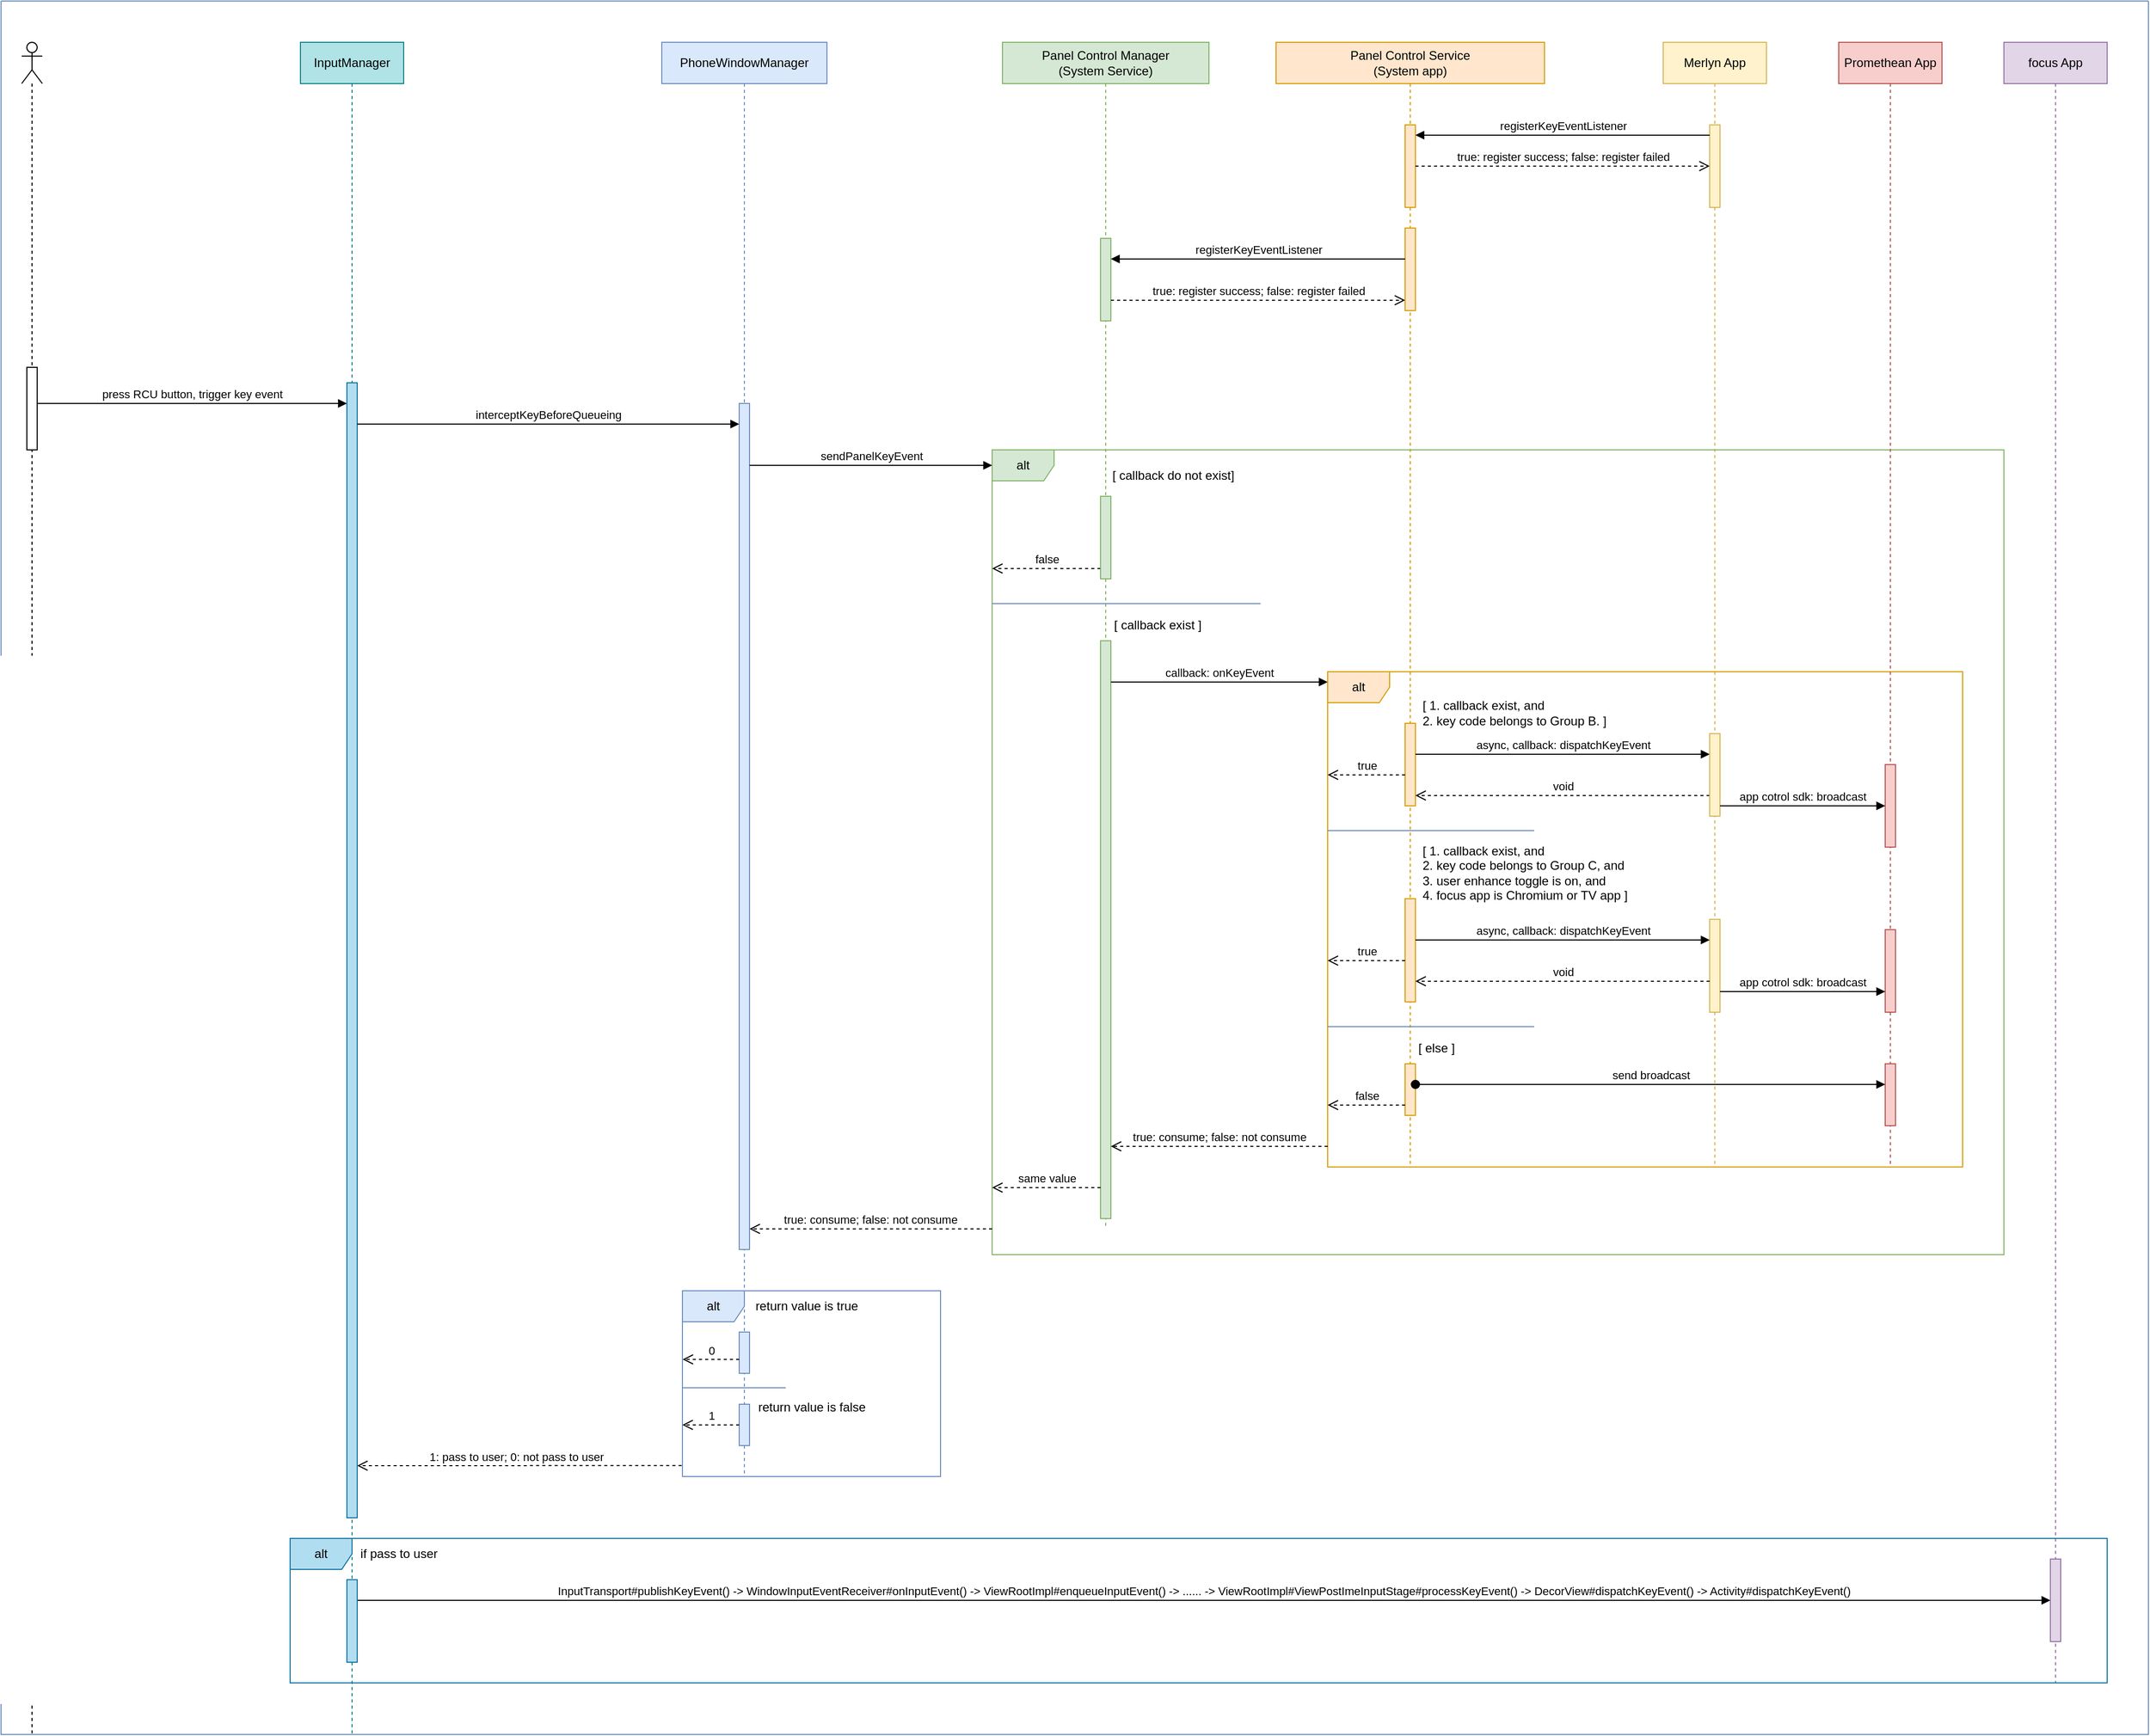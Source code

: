 <mxfile version="21.0.2" type="github"><diagram name="Page-1" id="Iv7mJayoe5ap2ETNNHTu"><mxGraphModel dx="2052" dy="1128" grid="1" gridSize="10" guides="1" tooltips="1" connect="1" arrows="1" fold="1" page="1" pageScale="1" pageWidth="850" pageHeight="1100" math="0" shadow="0"><root><mxCell id="0"/><mxCell id="1" parent="0"/><mxCell id="XDO1bSZa6HCcQc958d6B-104" value="" style="swimlane;startSize=0;fillStyle=auto;strokeColor=#6c8ebf;fillColor=#dae8fc;" parent="1" vertex="1"><mxGeometry width="2080" height="1680" as="geometry"><mxRectangle width="50" height="40" as="alternateBounds"/></mxGeometry></mxCell><mxCell id="XDO1bSZa6HCcQc958d6B-17" value="press RCU button, trigger key event" style="html=1;verticalAlign=bottom;endArrow=block;edgeStyle=elbowEdgeStyle;elbow=vertical;curved=0;rounded=0;startArrow=none;" parent="XDO1bSZa6HCcQc958d6B-104" source="XDO1bSZa6HCcQc958d6B-19" target="XmYF7aYoFTj12x7YYqko-2" edge="1"><mxGeometry width="80" relative="1" as="geometry"><mxPoint x="395" y="510" as="sourcePoint"/><mxPoint x="320" y="400" as="targetPoint"/><Array as="points"><mxPoint x="250" y="390"/><mxPoint x="235" y="400"/></Array><mxPoint as="offset"/></mxGeometry></mxCell><mxCell id="XDO1bSZa6HCcQc958d6B-84" value="InputTransport#publishKeyEvent() -&amp;gt; WindowInputEventReceiver#onInputEvent() -&amp;gt; ViewRootImpl#enqueueInputEvent() -&amp;gt; ...... -&amp;gt; ViewRootImpl#ViewPostImeInputStage#processKeyEvent() -&amp;gt; DecorView#dispatchKeyEvent() -&amp;gt; Activity#dispatchKeyEvent()" style="html=1;verticalAlign=bottom;endArrow=block;edgeStyle=elbowEdgeStyle;elbow=vertical;curved=0;rounded=0;" parent="XDO1bSZa6HCcQc958d6B-104" source="XmYF7aYoFTj12x7YYqko-19" target="XDO1bSZa6HCcQc958d6B-85" edge="1"><mxGeometry width="80" relative="1" as="geometry"><mxPoint x="725" y="1470.0" as="sourcePoint"/><mxPoint x="1540" y="1365" as="targetPoint"/><Array as="points"><mxPoint x="1520" y="1550"/><mxPoint x="1420" y="1470"/><mxPoint x="790" y="1630"/><mxPoint x="1160" y="1580"/></Array></mxGeometry></mxCell><mxCell id="XDO1bSZa6HCcQc958d6B-21" value="Panel Control Manager&lt;br&gt;(System Service)" style="shape=umlLifeline;perimeter=lifelinePerimeter;whiteSpace=wrap;html=1;container=1;dropTarget=0;collapsible=0;recursiveResize=0;outlineConnect=0;portConstraint=eastwest;newEdgeStyle={&quot;edgeStyle&quot;:&quot;elbowEdgeStyle&quot;,&quot;elbow&quot;:&quot;vertical&quot;,&quot;curved&quot;:0,&quot;rounded&quot;:0};fillColor=#d5e8d4;strokeColor=#82b366;" parent="XDO1bSZa6HCcQc958d6B-104" vertex="1"><mxGeometry x="970" y="40" width="200" height="1150" as="geometry"/></mxCell><mxCell id="XDO1bSZa6HCcQc958d6B-121" value="" style="html=1;points=[];perimeter=orthogonalPerimeter;outlineConnect=0;targetShapes=umlLifeline;portConstraint=eastwest;newEdgeStyle={&quot;edgeStyle&quot;:&quot;elbowEdgeStyle&quot;,&quot;elbow&quot;:&quot;vertical&quot;,&quot;curved&quot;:0,&quot;rounded&quot;:0};fillStyle=auto;strokeColor=#82b366;fillColor=#d5e8d4;" parent="XDO1bSZa6HCcQc958d6B-21" vertex="1"><mxGeometry x="95" y="190" width="10" height="80" as="geometry"/></mxCell><mxCell id="XDO1bSZa6HCcQc958d6B-80" value="focus App" style="shape=umlLifeline;perimeter=lifelinePerimeter;whiteSpace=wrap;html=1;container=1;dropTarget=0;collapsible=0;recursiveResize=0;outlineConnect=0;portConstraint=eastwest;newEdgeStyle={&quot;edgeStyle&quot;:&quot;elbowEdgeStyle&quot;,&quot;elbow&quot;:&quot;vertical&quot;,&quot;curved&quot;:0,&quot;rounded&quot;:0};fillColor=#e1d5e7;strokeColor=#9673a6;" parent="XDO1bSZa6HCcQc958d6B-104" vertex="1"><mxGeometry x="1940" y="40" width="100" height="1590" as="geometry"/></mxCell><mxCell id="XDO1bSZa6HCcQc958d6B-85" value="" style="html=1;points=[];perimeter=orthogonalPerimeter;outlineConnect=0;targetShapes=umlLifeline;portConstraint=eastwest;newEdgeStyle={&quot;edgeStyle&quot;:&quot;elbowEdgeStyle&quot;,&quot;elbow&quot;:&quot;vertical&quot;,&quot;curved&quot;:0,&quot;rounded&quot;:0};fillColor=#e1d5e7;strokeColor=#9673a6;" parent="XDO1bSZa6HCcQc958d6B-80" vertex="1"><mxGeometry x="45" y="1470" width="10" height="80" as="geometry"/></mxCell><mxCell id="XDO1bSZa6HCcQc958d6B-44" value="Panel Control Service&lt;br&gt;(System app)" style="shape=umlLifeline;perimeter=lifelinePerimeter;whiteSpace=wrap;html=1;container=1;dropTarget=0;collapsible=0;recursiveResize=0;outlineConnect=0;portConstraint=eastwest;newEdgeStyle={&quot;edgeStyle&quot;:&quot;elbowEdgeStyle&quot;,&quot;elbow&quot;:&quot;vertical&quot;,&quot;curved&quot;:0,&quot;rounded&quot;:0};fillColor=#ffe6cc;strokeColor=#d79b00;" parent="XDO1bSZa6HCcQc958d6B-104" vertex="1"><mxGeometry x="1235" y="40" width="260" height="1090" as="geometry"/></mxCell><mxCell id="XDO1bSZa6HCcQc958d6B-117" value="" style="html=1;points=[];perimeter=orthogonalPerimeter;outlineConnect=0;targetShapes=umlLifeline;portConstraint=eastwest;newEdgeStyle={&quot;edgeStyle&quot;:&quot;elbowEdgeStyle&quot;,&quot;elbow&quot;:&quot;vertical&quot;,&quot;curved&quot;:0,&quot;rounded&quot;:0};fillStyle=auto;strokeColor=#d79b00;fillColor=#ffe6cc;" parent="XDO1bSZa6HCcQc958d6B-44" vertex="1"><mxGeometry x="125" y="80" width="10" height="80" as="geometry"/></mxCell><mxCell id="XDO1bSZa6HCcQc958d6B-120" value="" style="html=1;points=[];perimeter=orthogonalPerimeter;outlineConnect=0;targetShapes=umlLifeline;portConstraint=eastwest;newEdgeStyle={&quot;edgeStyle&quot;:&quot;elbowEdgeStyle&quot;,&quot;elbow&quot;:&quot;vertical&quot;,&quot;curved&quot;:0,&quot;rounded&quot;:0};fillStyle=auto;strokeColor=#d79b00;fillColor=#ffe6cc;" parent="XDO1bSZa6HCcQc958d6B-44" vertex="1"><mxGeometry x="125" y="180" width="10" height="80" as="geometry"/></mxCell><mxCell id="bfMf8_w3wYduv8oGfDoK-2" value="" style="html=1;points=[];perimeter=orthogonalPerimeter;outlineConnect=0;targetShapes=umlLifeline;portConstraint=eastwest;newEdgeStyle={&quot;edgeStyle&quot;:&quot;elbowEdgeStyle&quot;,&quot;elbow&quot;:&quot;vertical&quot;,&quot;curved&quot;:0,&quot;rounded&quot;:0};fillColor=#ffe6cc;strokeColor=#d79b00;" parent="XDO1bSZa6HCcQc958d6B-44" vertex="1"><mxGeometry x="125" y="660" width="10" height="80" as="geometry"/></mxCell><mxCell id="XDO1bSZa6HCcQc958d6B-79" value="Merlyn App" style="shape=umlLifeline;perimeter=lifelinePerimeter;whiteSpace=wrap;html=1;container=1;dropTarget=0;collapsible=0;recursiveResize=0;outlineConnect=0;portConstraint=eastwest;newEdgeStyle={&quot;edgeStyle&quot;:&quot;elbowEdgeStyle&quot;,&quot;elbow&quot;:&quot;vertical&quot;,&quot;curved&quot;:0,&quot;rounded&quot;:0};fillColor=#fff2cc;strokeColor=#d6b656;" parent="XDO1bSZa6HCcQc958d6B-104" vertex="1"><mxGeometry x="1610" y="40" width="100" height="1090" as="geometry"/></mxCell><mxCell id="XDO1bSZa6HCcQc958d6B-116" value="" style="html=1;points=[];perimeter=orthogonalPerimeter;outlineConnect=0;targetShapes=umlLifeline;portConstraint=eastwest;newEdgeStyle={&quot;edgeStyle&quot;:&quot;elbowEdgeStyle&quot;,&quot;elbow&quot;:&quot;vertical&quot;,&quot;curved&quot;:0,&quot;rounded&quot;:0};fillStyle=auto;strokeColor=#d6b656;fillColor=#fff2cc;" parent="XDO1bSZa6HCcQc958d6B-79" vertex="1"><mxGeometry x="45" y="80" width="10" height="80" as="geometry"/></mxCell><mxCell id="XDO1bSZa6HCcQc958d6B-22" value="" style="html=1;points=[];perimeter=orthogonalPerimeter;outlineConnect=0;targetShapes=umlLifeline;portConstraint=eastwest;newEdgeStyle={&quot;edgeStyle&quot;:&quot;elbowEdgeStyle&quot;,&quot;elbow&quot;:&quot;vertical&quot;,&quot;curved&quot;:0,&quot;rounded&quot;:0};fillColor=#d5e8d4;strokeColor=#82b366;" parent="XDO1bSZa6HCcQc958d6B-104" vertex="1"><mxGeometry x="1065" y="620" width="10" height="560" as="geometry"/></mxCell><mxCell id="XDO1bSZa6HCcQc958d6B-118" value="registerKeyEventListener" style="html=1;verticalAlign=bottom;endArrow=block;edgeStyle=elbowEdgeStyle;elbow=vertical;curved=0;rounded=0;" parent="XDO1bSZa6HCcQc958d6B-104" source="XDO1bSZa6HCcQc958d6B-116" target="XDO1bSZa6HCcQc958d6B-117" edge="1"><mxGeometry relative="1" as="geometry"><mxPoint x="1830" y="130" as="sourcePoint"/><Array as="points"><mxPoint x="1570" y="130"/></Array></mxGeometry></mxCell><mxCell id="XDO1bSZa6HCcQc958d6B-119" value="true: register success; false: register failed" style="html=1;verticalAlign=bottom;endArrow=open;dashed=1;endSize=8;edgeStyle=elbowEdgeStyle;elbow=vertical;curved=0;rounded=0;" parent="XDO1bSZa6HCcQc958d6B-104" source="XDO1bSZa6HCcQc958d6B-117" target="XDO1bSZa6HCcQc958d6B-116" edge="1"><mxGeometry relative="1" as="geometry"><mxPoint x="1820" y="160" as="targetPoint"/></mxGeometry></mxCell><mxCell id="XDO1bSZa6HCcQc958d6B-124" value="alt" style="shape=umlFrame;whiteSpace=wrap;html=1;pointerEvents=0;fillStyle=auto;strokeColor=#82b366;fillColor=#d5e8d4;" parent="XDO1bSZa6HCcQc958d6B-104" vertex="1"><mxGeometry x="960" y="435" width="980" height="780" as="geometry"/></mxCell><mxCell id="XDO1bSZa6HCcQc958d6B-122" value="registerKeyEventListener" style="html=1;verticalAlign=bottom;endArrow=block;edgeStyle=elbowEdgeStyle;elbow=vertical;curved=0;rounded=0;" parent="XDO1bSZa6HCcQc958d6B-104" source="XDO1bSZa6HCcQc958d6B-120" target="XDO1bSZa6HCcQc958d6B-121" edge="1"><mxGeometry relative="1" as="geometry"><mxPoint x="1110" y="230" as="sourcePoint"/><Array as="points"><mxPoint x="1170" y="250"/></Array></mxGeometry></mxCell><mxCell id="XDO1bSZa6HCcQc958d6B-123" value="true: register success; false: register failed" style="html=1;verticalAlign=bottom;endArrow=open;dashed=1;endSize=8;edgeStyle=elbowEdgeStyle;elbow=vertical;curved=0;rounded=0;" parent="XDO1bSZa6HCcQc958d6B-104" source="XDO1bSZa6HCcQc958d6B-121" target="XDO1bSZa6HCcQc958d6B-120" edge="1"><mxGeometry relative="1" as="geometry"><mxPoint x="1110" y="305" as="targetPoint"/><Array as="points"><mxPoint x="1220" y="290"/></Array></mxGeometry></mxCell><mxCell id="XDO1bSZa6HCcQc958d6B-125" value="[ callback exist ]" style="text;html=1;align=center;verticalAlign=middle;resizable=0;points=[];autosize=1;strokeColor=none;fillColor=none;" parent="XDO1bSZa6HCcQc958d6B-104" vertex="1"><mxGeometry x="1065" y="590" width="110" height="30" as="geometry"/></mxCell><mxCell id="XDO1bSZa6HCcQc958d6B-46" value="callback: onKeyEvent" style="html=1;verticalAlign=bottom;endArrow=block;edgeStyle=elbowEdgeStyle;elbow=vertical;curved=0;rounded=0;" parent="XDO1bSZa6HCcQc958d6B-104" target="XDO1bSZa6HCcQc958d6B-106" edge="1"><mxGeometry relative="1" as="geometry"><mxPoint x="1075" y="660" as="sourcePoint"/><Array as="points"><mxPoint x="1185" y="660"/><mxPoint x="1165" y="610"/></Array></mxGeometry></mxCell><mxCell id="XDO1bSZa6HCcQc958d6B-106" value="alt" style="shape=umlFrame;whiteSpace=wrap;html=1;pointerEvents=0;fillStyle=auto;strokeColor=#d79b00;fillColor=#ffe6cc;" parent="XDO1bSZa6HCcQc958d6B-104" vertex="1"><mxGeometry x="1285" y="650" width="615" height="480" as="geometry"/></mxCell><mxCell id="XDO1bSZa6HCcQc958d6B-115" value="true: consume; false: not consume" style="html=1;verticalAlign=bottom;endArrow=open;dashed=1;endSize=8;edgeStyle=elbowEdgeStyle;elbow=vertical;curved=0;rounded=0;" parent="XDO1bSZa6HCcQc958d6B-104" edge="1"><mxGeometry relative="1" as="geometry"><mxPoint x="1285" y="1110" as="sourcePoint"/><mxPoint x="1075" y="1110" as="targetPoint"/><Array as="points"><mxPoint x="1180" y="1110"/><mxPoint x="1095" y="920"/><mxPoint x="1255" y="921"/></Array></mxGeometry></mxCell><mxCell id="x0QpQ54GY_OKKBWYzhXL-2" value="[ callback do not exist]" style="text;html=1;align=center;verticalAlign=middle;resizable=0;points=[];autosize=1;strokeColor=none;fillColor=none;" parent="XDO1bSZa6HCcQc958d6B-104" vertex="1"><mxGeometry x="1065" y="445" width="140" height="30" as="geometry"/></mxCell><mxCell id="x0QpQ54GY_OKKBWYzhXL-6" value="false" style="html=1;verticalAlign=bottom;endArrow=open;dashed=1;endSize=8;edgeStyle=elbowEdgeStyle;elbow=vertical;curved=0;rounded=0;" parent="XDO1bSZa6HCcQc958d6B-104" source="x0QpQ54GY_OKKBWYzhXL-3" edge="1"><mxGeometry relative="1" as="geometry"><mxPoint x="1070" y="460" as="sourcePoint"/><mxPoint x="960" y="550" as="targetPoint"/><Array as="points"><mxPoint x="1000" y="550"/><mxPoint x="970" y="513"/></Array></mxGeometry></mxCell><mxCell id="x0QpQ54GY_OKKBWYzhXL-7" value="" style="line;strokeWidth=1;fillColor=none;align=left;verticalAlign=middle;spacingTop=-1;spacingLeft=3;spacingRight=3;rotatable=0;labelPosition=right;points=[];portConstraint=eastwest;strokeColor=inherit;" parent="XDO1bSZa6HCcQc958d6B-104" vertex="1"><mxGeometry x="960" y="580" width="260" height="8" as="geometry"/></mxCell><mxCell id="x0QpQ54GY_OKKBWYzhXL-13" value="" style="html=1;points=[];perimeter=orthogonalPerimeter;outlineConnect=0;targetShapes=umlLifeline;portConstraint=eastwest;newEdgeStyle={&quot;edgeStyle&quot;:&quot;elbowEdgeStyle&quot;,&quot;elbow&quot;:&quot;vertical&quot;,&quot;curved&quot;:0,&quot;rounded&quot;:0};fillColor=#ffe6cc;strokeColor=#d79b00;" parent="XDO1bSZa6HCcQc958d6B-104" vertex="1"><mxGeometry x="1360" y="870" width="10" height="100" as="geometry"/></mxCell><mxCell id="XDO1bSZa6HCcQc958d6B-81" value="" style="html=1;points=[];perimeter=orthogonalPerimeter;outlineConnect=0;targetShapes=umlLifeline;portConstraint=eastwest;newEdgeStyle={&quot;edgeStyle&quot;:&quot;elbowEdgeStyle&quot;,&quot;elbow&quot;:&quot;vertical&quot;,&quot;curved&quot;:0,&quot;rounded&quot;:0};fillColor=#fff2cc;strokeColor=#d6b656;" parent="XDO1bSZa6HCcQc958d6B-104" vertex="1"><mxGeometry x="1655" y="890" width="10" height="90" as="geometry"/></mxCell><mxCell id="XDO1bSZa6HCcQc958d6B-82" value="async, callback: dispatchKeyEvent" style="html=1;verticalAlign=bottom;endArrow=block;edgeStyle=elbowEdgeStyle;elbow=vertical;curved=0;rounded=0;" parent="XDO1bSZa6HCcQc958d6B-104" source="x0QpQ54GY_OKKBWYzhXL-13" target="XDO1bSZa6HCcQc958d6B-81" edge="1"><mxGeometry relative="1" as="geometry"><mxPoint x="1445" y="980" as="sourcePoint"/><Array as="points"><mxPoint x="1520" y="910"/></Array></mxGeometry></mxCell><mxCell id="XDO1bSZa6HCcQc958d6B-45" value="" style="html=1;points=[];perimeter=orthogonalPerimeter;outlineConnect=0;targetShapes=umlLifeline;portConstraint=eastwest;newEdgeStyle={&quot;edgeStyle&quot;:&quot;elbowEdgeStyle&quot;,&quot;elbow&quot;:&quot;vertical&quot;,&quot;curved&quot;:0,&quot;rounded&quot;:0};fillColor=#ffe6cc;strokeColor=#d79b00;" parent="XDO1bSZa6HCcQc958d6B-104" vertex="1"><mxGeometry x="1360" y="1030" width="10" height="50" as="geometry"/></mxCell><mxCell id="XDO1bSZa6HCcQc958d6B-109" value="[ 1. callback exist, and&lt;br&gt;2. key code belongs to Group C, and&lt;br&gt;3. user enhance toggle is on, and&lt;br&gt;4. focus app is Chromium or TV app ]" style="text;html=1;align=left;verticalAlign=middle;resizable=0;points=[];autosize=1;strokeColor=none;fillColor=none;" parent="XDO1bSZa6HCcQc958d6B-104" vertex="1"><mxGeometry x="1375" y="810" width="220" height="70" as="geometry"/></mxCell><mxCell id="x0QpQ54GY_OKKBWYzhXL-11" value="" style="line;strokeWidth=1;fillColor=none;align=left;verticalAlign=middle;spacingTop=-1;spacingLeft=3;spacingRight=3;rotatable=0;labelPosition=right;points=[];portConstraint=eastwest;strokeColor=inherit;" parent="XDO1bSZa6HCcQc958d6B-104" vertex="1"><mxGeometry x="1285" y="800" width="200" height="8" as="geometry"/></mxCell><mxCell id="x0QpQ54GY_OKKBWYzhXL-14" value="true" style="html=1;verticalAlign=bottom;endArrow=open;dashed=1;endSize=8;edgeStyle=elbowEdgeStyle;elbow=vertical;curved=0;rounded=0;" parent="XDO1bSZa6HCcQc958d6B-104" edge="1"><mxGeometry relative="1" as="geometry"><mxPoint x="1360" y="930" as="sourcePoint"/><mxPoint x="1285" y="930" as="targetPoint"/></mxGeometry></mxCell><mxCell id="x0QpQ54GY_OKKBWYzhXL-15" value="" style="line;strokeWidth=1;fillColor=none;align=left;verticalAlign=middle;spacingTop=-1;spacingLeft=3;spacingRight=3;rotatable=0;labelPosition=right;points=[];portConstraint=eastwest;strokeColor=inherit;" parent="XDO1bSZa6HCcQc958d6B-104" vertex="1"><mxGeometry x="1285" y="990" width="200" height="8" as="geometry"/></mxCell><mxCell id="x0QpQ54GY_OKKBWYzhXL-16" value="false" style="html=1;verticalAlign=bottom;endArrow=open;dashed=1;endSize=8;edgeStyle=elbowEdgeStyle;elbow=vertical;curved=0;rounded=0;" parent="XDO1bSZa6HCcQc958d6B-104" edge="1"><mxGeometry relative="1" as="geometry"><mxPoint x="1360" y="1070" as="sourcePoint"/><mxPoint x="1285" y="1070" as="targetPoint"/></mxGeometry></mxCell><mxCell id="K9nR4HfA2Bd_SZhwCVlf-3" value="[ 1. callback exist, and&lt;br&gt;2. key code belongs to Group B. ]" style="text;html=1;align=left;verticalAlign=middle;resizable=0;points=[];autosize=1;strokeColor=none;fillColor=none;" parent="XDO1bSZa6HCcQc958d6B-104" vertex="1"><mxGeometry x="1375" y="670" width="200" height="40" as="geometry"/></mxCell><mxCell id="K9nR4HfA2Bd_SZhwCVlf-5" value="async, callback: dispatchKeyEvent" style="html=1;verticalAlign=bottom;endArrow=block;edgeStyle=elbowEdgeStyle;elbow=vertical;curved=0;rounded=0;" parent="XDO1bSZa6HCcQc958d6B-104" edge="1"><mxGeometry relative="1" as="geometry"><mxPoint x="1370" y="730" as="sourcePoint"/><mxPoint x="1655" y="730" as="targetPoint"/><Array as="points"><mxPoint x="1510" y="730"/></Array></mxGeometry></mxCell><mxCell id="K9nR4HfA2Bd_SZhwCVlf-6" value="void" style="html=1;verticalAlign=bottom;endArrow=open;dashed=1;endSize=8;edgeStyle=elbowEdgeStyle;elbow=vertical;curved=0;rounded=0;" parent="XDO1bSZa6HCcQc958d6B-104" edge="1"><mxGeometry relative="1" as="geometry"><mxPoint x="1655" y="770" as="sourcePoint"/><mxPoint x="1370" y="770" as="targetPoint"/></mxGeometry></mxCell><mxCell id="K9nR4HfA2Bd_SZhwCVlf-7" value="true" style="html=1;verticalAlign=bottom;endArrow=open;dashed=1;endSize=8;edgeStyle=elbowEdgeStyle;elbow=vertical;curved=0;rounded=0;" parent="XDO1bSZa6HCcQc958d6B-104" edge="1"><mxGeometry relative="1" as="geometry"><mxPoint x="1360" y="750" as="sourcePoint"/><mxPoint x="1285" y="750" as="targetPoint"/></mxGeometry></mxCell><mxCell id="bfMf8_w3wYduv8oGfDoK-3" value="" style="html=1;points=[];perimeter=orthogonalPerimeter;outlineConnect=0;targetShapes=umlLifeline;portConstraint=eastwest;newEdgeStyle={&quot;edgeStyle&quot;:&quot;elbowEdgeStyle&quot;,&quot;elbow&quot;:&quot;vertical&quot;,&quot;curved&quot;:0,&quot;rounded&quot;:0};fillColor=#fff2cc;strokeColor=#d6b656;" parent="XDO1bSZa6HCcQc958d6B-104" vertex="1"><mxGeometry x="1655" y="710" width="10" height="80" as="geometry"/></mxCell><mxCell id="bfMf8_w3wYduv8oGfDoK-4" value="[ else ]" style="text;html=1;align=center;verticalAlign=middle;resizable=0;points=[];autosize=1;strokeColor=none;fillColor=none;" parent="XDO1bSZa6HCcQc958d6B-104" vertex="1"><mxGeometry x="1360" y="1000" width="60" height="30" as="geometry"/></mxCell><mxCell id="bfMf8_w3wYduv8oGfDoK-5" value="void" style="html=1;verticalAlign=bottom;endArrow=open;dashed=1;endSize=8;edgeStyle=elbowEdgeStyle;elbow=vertical;curved=0;rounded=0;" parent="XDO1bSZa6HCcQc958d6B-104" edge="1"><mxGeometry relative="1" as="geometry"><mxPoint x="1655" y="950" as="sourcePoint"/><mxPoint x="1370" y="950" as="targetPoint"/></mxGeometry></mxCell><mxCell id="XDO1bSZa6HCcQc958d6B-16" value="" style="shape=umlLifeline;perimeter=lifelinePerimeter;whiteSpace=wrap;html=1;container=1;dropTarget=0;collapsible=0;recursiveResize=0;outlineConnect=0;portConstraint=eastwest;newEdgeStyle={&quot;edgeStyle&quot;:&quot;elbowEdgeStyle&quot;,&quot;elbow&quot;:&quot;vertical&quot;,&quot;curved&quot;:0,&quot;rounded&quot;:0};participant=umlActor;" parent="XDO1bSZa6HCcQc958d6B-104" vertex="1"><mxGeometry x="20" y="40" width="20" height="1640" as="geometry"/></mxCell><mxCell id="XDO1bSZa6HCcQc958d6B-19" value="" style="html=1;points=[];perimeter=orthogonalPerimeter;outlineConnect=0;targetShapes=umlLifeline;portConstraint=eastwest;newEdgeStyle={&quot;edgeStyle&quot;:&quot;elbowEdgeStyle&quot;,&quot;elbow&quot;:&quot;vertical&quot;,&quot;curved&quot;:0,&quot;rounded&quot;:0};" parent="XDO1bSZa6HCcQc958d6B-16" vertex="1"><mxGeometry x="5" y="315" width="10" height="80" as="geometry"/></mxCell><mxCell id="XDO1bSZa6HCcQc958d6B-11" value="PhoneWindowManager" style="shape=umlLifeline;perimeter=lifelinePerimeter;whiteSpace=wrap;html=1;container=0;dropTarget=0;collapsible=0;recursiveResize=0;outlineConnect=0;portConstraint=eastwest;newEdgeStyle={&quot;edgeStyle&quot;:&quot;elbowEdgeStyle&quot;,&quot;elbow&quot;:&quot;vertical&quot;,&quot;curved&quot;:0,&quot;rounded&quot;:0};fillColor=#dae8fc;strokeColor=#6c8ebf;" parent="XDO1bSZa6HCcQc958d6B-104" vertex="1"><mxGeometry x="640" y="40" width="160" height="1390" as="geometry"/></mxCell><mxCell id="XDO1bSZa6HCcQc958d6B-18" value="" style="html=1;points=[];perimeter=orthogonalPerimeter;outlineConnect=0;targetShapes=umlLifeline;portConstraint=eastwest;newEdgeStyle={&quot;edgeStyle&quot;:&quot;elbowEdgeStyle&quot;,&quot;elbow&quot;:&quot;vertical&quot;,&quot;curved&quot;:0,&quot;rounded&quot;:0};fillColor=#dae8fc;strokeColor=#6c8ebf;" parent="XDO1bSZa6HCcQc958d6B-11" vertex="1"><mxGeometry x="75" y="350" width="10" height="820" as="geometry"/></mxCell><mxCell id="XmYF7aYoFTj12x7YYqko-5" value="" style="html=1;points=[];perimeter=orthogonalPerimeter;outlineConnect=0;targetShapes=umlLifeline;portConstraint=eastwest;newEdgeStyle={&quot;edgeStyle&quot;:&quot;elbowEdgeStyle&quot;,&quot;elbow&quot;:&quot;vertical&quot;,&quot;curved&quot;:0,&quot;rounded&quot;:0};fillColor=#dae8fc;strokeColor=#6c8ebf;" vertex="1" parent="XDO1bSZa6HCcQc958d6B-11"><mxGeometry x="75" y="1250" width="10" height="40" as="geometry"/></mxCell><mxCell id="XmYF7aYoFTj12x7YYqko-11" value="" style="html=1;points=[];perimeter=orthogonalPerimeter;outlineConnect=0;targetShapes=umlLifeline;portConstraint=eastwest;newEdgeStyle={&quot;edgeStyle&quot;:&quot;elbowEdgeStyle&quot;,&quot;elbow&quot;:&quot;vertical&quot;,&quot;curved&quot;:0,&quot;rounded&quot;:0};fillColor=#dae8fc;strokeColor=#6c8ebf;" vertex="1" parent="XDO1bSZa6HCcQc958d6B-11"><mxGeometry x="75" y="1320" width="10" height="40" as="geometry"/></mxCell><mxCell id="x0QpQ54GY_OKKBWYzhXL-17" value="same value" style="html=1;verticalAlign=bottom;endArrow=open;dashed=1;endSize=8;edgeStyle=elbowEdgeStyle;elbow=vertical;curved=0;rounded=0;" parent="XDO1bSZa6HCcQc958d6B-104" edge="1"><mxGeometry relative="1" as="geometry"><mxPoint x="1065" y="1150" as="sourcePoint"/><mxPoint x="960" y="1150" as="targetPoint"/></mxGeometry></mxCell><mxCell id="x0QpQ54GY_OKKBWYzhXL-18" value="true: consume; false: not consume" style="html=1;verticalAlign=bottom;endArrow=open;dashed=1;endSize=8;edgeStyle=elbowEdgeStyle;elbow=vertical;curved=0;rounded=0;" parent="XDO1bSZa6HCcQc958d6B-104" edge="1"><mxGeometry x="0.004" relative="1" as="geometry"><mxPoint x="960" y="1190" as="sourcePoint"/><mxPoint x="725" y="1190" as="targetPoint"/><mxPoint as="offset"/></mxGeometry></mxCell><mxCell id="x0QpQ54GY_OKKBWYzhXL-21" value="1: pass to user; 0: not pass to user" style="html=1;verticalAlign=bottom;endArrow=open;dashed=1;endSize=8;edgeStyle=elbowEdgeStyle;elbow=vertical;curved=0;rounded=0;exitX=-0.003;exitY=0.941;exitDx=0;exitDy=0;exitPerimeter=0;" parent="XDO1bSZa6HCcQc958d6B-104" edge="1" target="XmYF7aYoFTj12x7YYqko-2" source="XmYF7aYoFTj12x7YYqko-4"><mxGeometry x="0.018" relative="1" as="geometry"><mxPoint x="590" y="1420" as="sourcePoint"/><mxPoint x="390" y="1420" as="targetPoint"/><mxPoint as="offset"/></mxGeometry></mxCell><mxCell id="ZC-O53FpfWNSA7e3AFn9-1" value="Promethean App" style="shape=umlLifeline;perimeter=lifelinePerimeter;whiteSpace=wrap;html=1;container=1;dropTarget=0;collapsible=0;recursiveResize=0;outlineConnect=0;portConstraint=eastwest;newEdgeStyle={&quot;edgeStyle&quot;:&quot;elbowEdgeStyle&quot;,&quot;elbow&quot;:&quot;vertical&quot;,&quot;curved&quot;:0,&quot;rounded&quot;:0};fillColor=#f8cecc;strokeColor=#b85450;" parent="XDO1bSZa6HCcQc958d6B-104" vertex="1"><mxGeometry x="1780" y="40" width="100" height="1090" as="geometry"/></mxCell><mxCell id="ZC-O53FpfWNSA7e3AFn9-2" value="" style="html=1;points=[];perimeter=orthogonalPerimeter;outlineConnect=0;targetShapes=umlLifeline;portConstraint=eastwest;newEdgeStyle={&quot;edgeStyle&quot;:&quot;elbowEdgeStyle&quot;,&quot;elbow&quot;:&quot;vertical&quot;,&quot;curved&quot;:0,&quot;rounded&quot;:0};fillColor=#f8cecc;strokeColor=#b85450;" parent="ZC-O53FpfWNSA7e3AFn9-1" vertex="1"><mxGeometry x="45" y="990" width="10" height="60" as="geometry"/></mxCell><mxCell id="j9JFN0-s5_TZ4FJN3Q39-1" value="" style="html=1;points=[];perimeter=orthogonalPerimeter;outlineConnect=0;targetShapes=umlLifeline;portConstraint=eastwest;newEdgeStyle={&quot;edgeStyle&quot;:&quot;elbowEdgeStyle&quot;,&quot;elbow&quot;:&quot;vertical&quot;,&quot;curved&quot;:0,&quot;rounded&quot;:0};fillColor=#f8cecc;strokeColor=#b85450;" parent="ZC-O53FpfWNSA7e3AFn9-1" vertex="1"><mxGeometry x="45" y="700" width="10" height="80" as="geometry"/></mxCell><mxCell id="j9JFN0-s5_TZ4FJN3Q39-2" value="" style="html=1;points=[];perimeter=orthogonalPerimeter;outlineConnect=0;targetShapes=umlLifeline;portConstraint=eastwest;newEdgeStyle={&quot;edgeStyle&quot;:&quot;elbowEdgeStyle&quot;,&quot;elbow&quot;:&quot;vertical&quot;,&quot;curved&quot;:0,&quot;rounded&quot;:0};fillColor=#f8cecc;strokeColor=#b85450;" parent="ZC-O53FpfWNSA7e3AFn9-1" vertex="1"><mxGeometry x="45" y="860" width="10" height="80" as="geometry"/></mxCell><mxCell id="ZC-O53FpfWNSA7e3AFn9-3" value="send broadcast" style="html=1;verticalAlign=bottom;startArrow=oval;startFill=1;endArrow=block;startSize=8;edgeStyle=elbowEdgeStyle;elbow=vertical;curved=0;rounded=0;" parent="XDO1bSZa6HCcQc958d6B-104" edge="1"><mxGeometry width="60" relative="1" as="geometry"><mxPoint x="1370" y="1050" as="sourcePoint"/><mxPoint x="1825" y="1050" as="targetPoint"/></mxGeometry></mxCell><mxCell id="x0QpQ54GY_OKKBWYzhXL-3" value="" style="html=1;points=[];perimeter=orthogonalPerimeter;outlineConnect=0;targetShapes=umlLifeline;portConstraint=eastwest;newEdgeStyle={&quot;edgeStyle&quot;:&quot;elbowEdgeStyle&quot;,&quot;elbow&quot;:&quot;vertical&quot;,&quot;curved&quot;:0,&quot;rounded&quot;:0};fillColor=#d5e8d4;strokeColor=#82b366;" parent="XDO1bSZa6HCcQc958d6B-104" vertex="1"><mxGeometry x="1065" y="480" width="10" height="80" as="geometry"/></mxCell><mxCell id="GI6q_I2C7fb9N8pTOPRt-5" value="sendPanelKeyEvent" style="html=1;verticalAlign=bottom;endArrow=block;edgeStyle=elbowEdgeStyle;elbow=vertical;curved=0;rounded=0;" parent="XDO1bSZa6HCcQc958d6B-104" edge="1"><mxGeometry width="80" relative="1" as="geometry"><mxPoint x="725" y="450" as="sourcePoint"/><mxPoint x="960" y="450" as="targetPoint"/></mxGeometry></mxCell><mxCell id="j9JFN0-s5_TZ4FJN3Q39-4" value="app cotrol sdk: broadcast" style="html=1;verticalAlign=bottom;endArrow=block;edgeStyle=elbowEdgeStyle;elbow=vertical;curved=0;rounded=0;" parent="XDO1bSZa6HCcQc958d6B-104" edge="1"><mxGeometry width="80" relative="1" as="geometry"><mxPoint x="1665" y="780" as="sourcePoint"/><mxPoint x="1825" y="780" as="targetPoint"/></mxGeometry></mxCell><mxCell id="j9JFN0-s5_TZ4FJN3Q39-5" value="app cotrol sdk: broadcast" style="html=1;verticalAlign=bottom;endArrow=block;edgeStyle=elbowEdgeStyle;elbow=vertical;curved=0;rounded=0;" parent="XDO1bSZa6HCcQc958d6B-104" edge="1"><mxGeometry width="80" relative="1" as="geometry"><mxPoint x="1665" y="960" as="sourcePoint"/><mxPoint x="1825" y="960" as="targetPoint"/></mxGeometry></mxCell><mxCell id="XmYF7aYoFTj12x7YYqko-1" value="InputManager" style="shape=umlLifeline;perimeter=lifelinePerimeter;whiteSpace=wrap;html=1;container=1;dropTarget=0;collapsible=0;recursiveResize=0;outlineConnect=0;portConstraint=eastwest;newEdgeStyle={&quot;edgeStyle&quot;:&quot;elbowEdgeStyle&quot;,&quot;elbow&quot;:&quot;vertical&quot;,&quot;curved&quot;:0,&quot;rounded&quot;:0};fillColor=#b0e3e6;strokeColor=#0e8088;" vertex="1" parent="XDO1bSZa6HCcQc958d6B-104"><mxGeometry x="290" y="40" width="100" height="1640" as="geometry"/></mxCell><mxCell id="XmYF7aYoFTj12x7YYqko-2" value="" style="html=1;points=[];perimeter=orthogonalPerimeter;outlineConnect=0;targetShapes=umlLifeline;portConstraint=eastwest;newEdgeStyle={&quot;edgeStyle&quot;:&quot;elbowEdgeStyle&quot;,&quot;elbow&quot;:&quot;vertical&quot;,&quot;curved&quot;:0,&quot;rounded&quot;:0};fillColor=#b1ddf0;strokeColor=#10739e;" vertex="1" parent="XmYF7aYoFTj12x7YYqko-1"><mxGeometry x="45" y="330" width="10" height="1100" as="geometry"/></mxCell><mxCell id="XmYF7aYoFTj12x7YYqko-3" value="interceptKeyBeforeQueueing" style="html=1;verticalAlign=bottom;endArrow=block;edgeStyle=elbowEdgeStyle;elbow=vertical;curved=0;rounded=0;" edge="1" parent="XDO1bSZa6HCcQc958d6B-104" source="XmYF7aYoFTj12x7YYqko-2"><mxGeometry width="80" relative="1" as="geometry"><mxPoint x="370" y="410" as="sourcePoint"/><mxPoint x="715" y="410" as="targetPoint"/></mxGeometry></mxCell><mxCell id="XmYF7aYoFTj12x7YYqko-4" value="alt" style="shape=umlFrame;whiteSpace=wrap;html=1;pointerEvents=0;fillColor=#dae8fc;strokeColor=#6c8ebf;" vertex="1" parent="XDO1bSZa6HCcQc958d6B-104"><mxGeometry x="660" y="1250" width="250" height="180" as="geometry"/></mxCell><mxCell id="XmYF7aYoFTj12x7YYqko-7" value="return value is true" style="text;html=1;align=center;verticalAlign=middle;resizable=0;points=[];autosize=1;strokeColor=none;fillColor=none;" vertex="1" parent="XDO1bSZa6HCcQc958d6B-104"><mxGeometry x="720" y="1250" width="120" height="30" as="geometry"/></mxCell><mxCell id="XmYF7aYoFTj12x7YYqko-12" value="return value is false" style="text;html=1;align=center;verticalAlign=middle;resizable=0;points=[];autosize=1;strokeColor=none;fillColor=none;" vertex="1" parent="XDO1bSZa6HCcQc958d6B-104"><mxGeometry x="720" y="1348" width="130" height="30" as="geometry"/></mxCell><mxCell id="XmYF7aYoFTj12x7YYqko-10" value="" style="line;strokeWidth=1;fillColor=none;align=left;verticalAlign=middle;spacingTop=-1;spacingLeft=3;spacingRight=3;rotatable=0;labelPosition=right;points=[];portConstraint=eastwest;strokeColor=inherit;" vertex="1" parent="XDO1bSZa6HCcQc958d6B-104"><mxGeometry x="660" y="1340" width="100" height="8" as="geometry"/></mxCell><mxCell id="XmYF7aYoFTj12x7YYqko-8" value="0" style="html=1;verticalAlign=bottom;endArrow=open;dashed=1;endSize=8;edgeStyle=elbowEdgeStyle;elbow=vertical;curved=0;rounded=0;entryX=0.001;entryY=0.369;entryDx=0;entryDy=0;entryPerimeter=0;" edge="1" parent="XDO1bSZa6HCcQc958d6B-104" source="XmYF7aYoFTj12x7YYqko-5" target="XmYF7aYoFTj12x7YYqko-4"><mxGeometry relative="1" as="geometry"><mxPoint x="620" y="1314.72" as="sourcePoint"/><mxPoint x="550" y="1315" as="targetPoint"/><Array as="points"/></mxGeometry></mxCell><mxCell id="XmYF7aYoFTj12x7YYqko-21" value="alt" style="shape=umlFrame;whiteSpace=wrap;html=1;pointerEvents=0;fillColor=#b1ddf0;strokeColor=#10739e;" vertex="1" parent="XDO1bSZa6HCcQc958d6B-104"><mxGeometry x="280" y="1490" width="1760" height="140" as="geometry"/></mxCell><mxCell id="XmYF7aYoFTj12x7YYqko-19" value="" style="html=1;points=[];perimeter=orthogonalPerimeter;outlineConnect=0;targetShapes=umlLifeline;portConstraint=eastwest;newEdgeStyle={&quot;edgeStyle&quot;:&quot;elbowEdgeStyle&quot;,&quot;elbow&quot;:&quot;vertical&quot;,&quot;curved&quot;:0,&quot;rounded&quot;:0};fillColor=#b1ddf0;strokeColor=#10739e;" vertex="1" parent="XDO1bSZa6HCcQc958d6B-104"><mxGeometry x="335" y="1530" width="10" height="80" as="geometry"/></mxCell><mxCell id="XmYF7aYoFTj12x7YYqko-22" value="if pass to user" style="text;html=1;align=center;verticalAlign=middle;resizable=0;points=[];autosize=1;strokeColor=none;fillColor=none;" vertex="1" parent="XDO1bSZa6HCcQc958d6B-104"><mxGeometry x="335" y="1490" width="100" height="30" as="geometry"/></mxCell><mxCell id="XmYF7aYoFTj12x7YYqko-15" value="1" style="html=1;verticalAlign=bottom;endArrow=open;dashed=1;endSize=8;edgeStyle=elbowEdgeStyle;elbow=vertical;curved=0;rounded=0;" edge="1" parent="1" source="XmYF7aYoFTj12x7YYqko-11"><mxGeometry relative="1" as="geometry"><mxPoint x="720" y="1380" as="sourcePoint"/><mxPoint x="660" y="1380" as="targetPoint"/></mxGeometry></mxCell></root></mxGraphModel></diagram></mxfile>